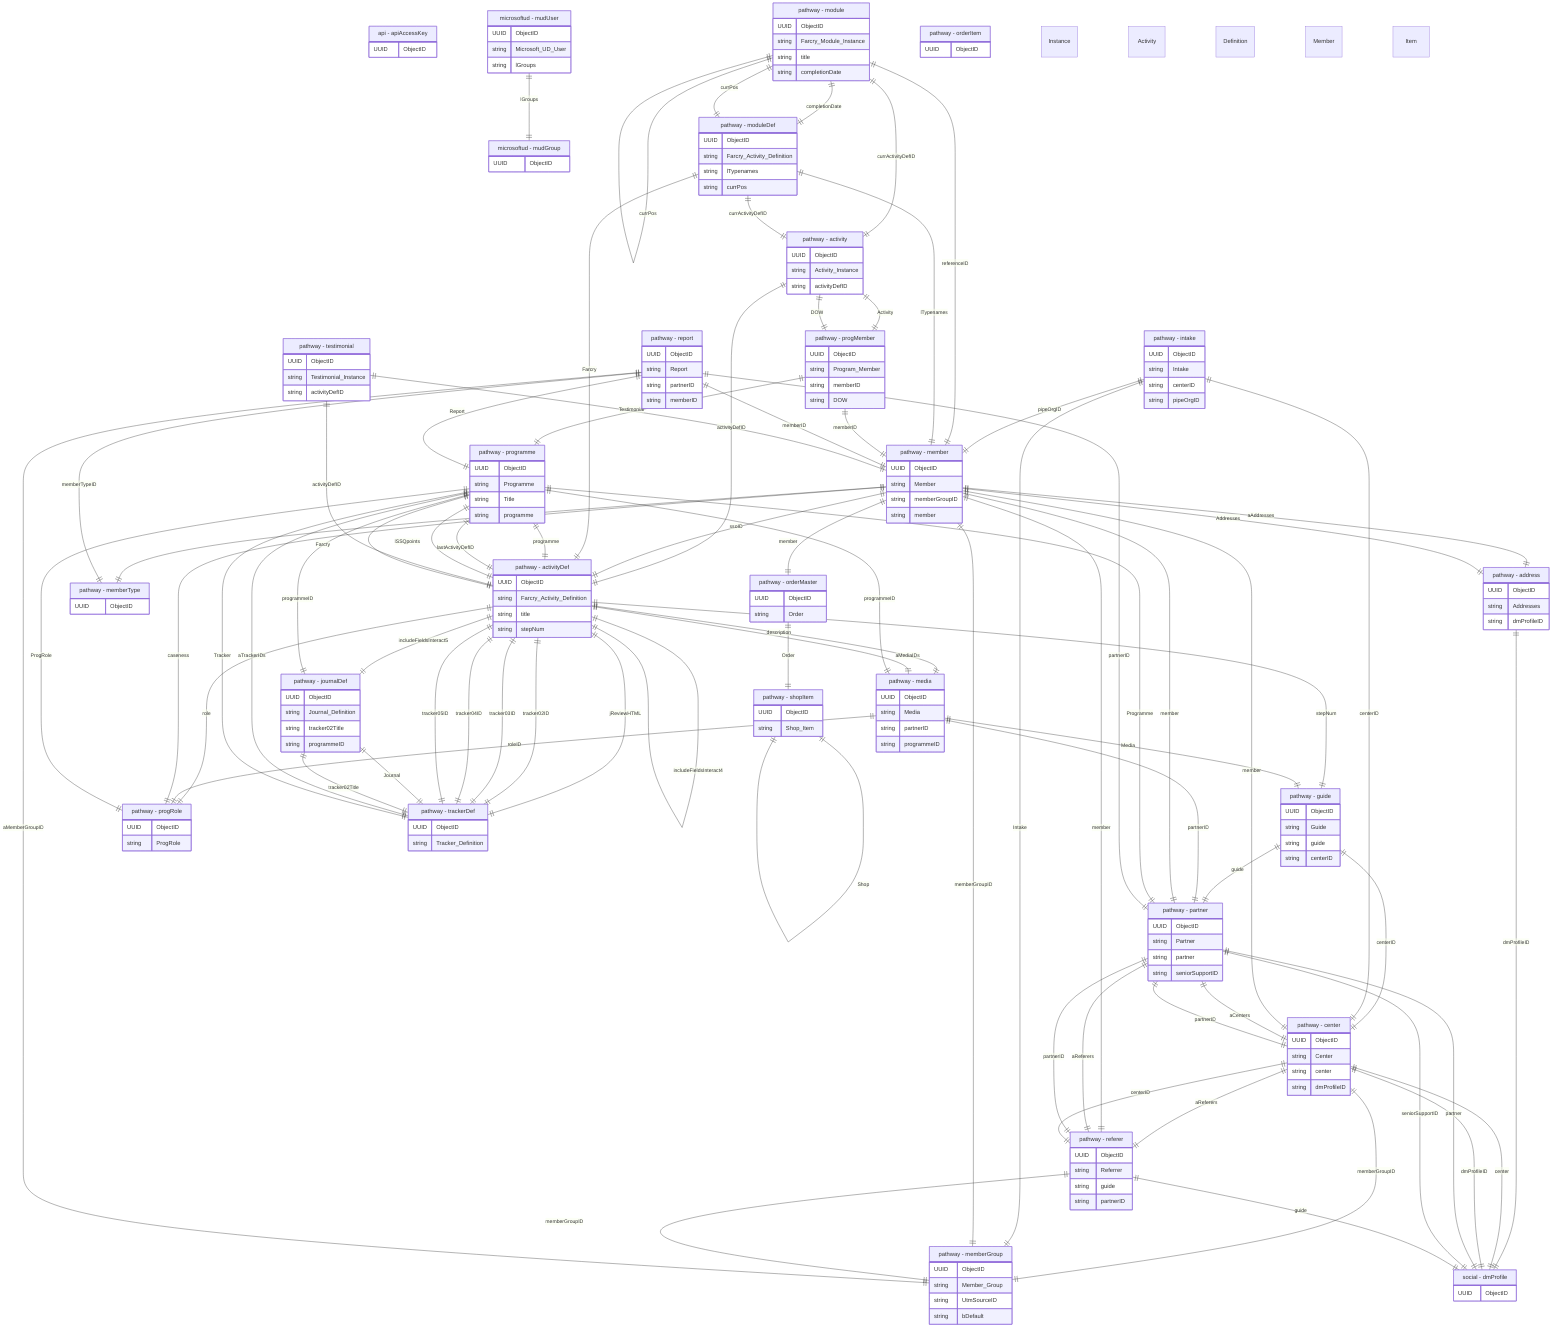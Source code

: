 erDiagram
    "api - apiAccessKey" {
        UUID ObjectID
    }

    "microsoftud - mudGroup" {
        UUID ObjectID
    }

    "microsoftud - mudUser" {
        UUID ObjectID
        string Microsoft_UD_User
        string lGroups
    }

    "pathway - activity" {
        UUID ObjectID
        string Activity_Instance
        string activityDefID
    }

    "pathway - activityDef" {
        UUID ObjectID
        string Farcry_Activity_Definition
        string title
        string stepNum
    }

    "pathway - address" {
        UUID ObjectID
        string Addresses
        string dmProfileID
    }

    "pathway - center" {
        UUID ObjectID
        string Center
        string center
        string dmProfileID
    }

    "pathway - guide" {
        UUID ObjectID
        string Guide
        string guide
        string centerID
    }

    "pathway - intake" {
        UUID ObjectID
        string Intake
        string centerID
        string pipeOrgID
    }

    "pathway - journalDef" {
        UUID ObjectID
        string Journal_Definition
        string tracker02Title
        string programmeID
    }

    "pathway - media" {
        UUID ObjectID
        string Media
        string partnerID
        string programmeID
    }

    "pathway - member" {
        UUID ObjectID
        string Member
        string memberGroupID
        string member
    }

    "pathway - memberGroup" {
        UUID ObjectID
        string Member_Group
        string UtmSourceID
        string bDefault
    }

    "pathway - memberType" {
        UUID ObjectID
    }

    "pathway - module" {
        UUID ObjectID
        string Farcry_Module_Instance
        string title
        string completionDate
    }

    "pathway - moduleDef" {
        UUID ObjectID
        string Farcry_Activity_Definition
        string lTypenames
        string currPos
    }

    "pathway - orderItem" {
        UUID ObjectID
    }

    "pathway - orderMaster" {
        UUID ObjectID
        string Order
    }

    "pathway - partner" {
        UUID ObjectID
        string Partner
        string partner
        string seniorSupportID
    }

    "pathway - progMember" {
        UUID ObjectID
        string Program_Member
        string memberID
        string DOW
    }

    "pathway - programme" {
        UUID ObjectID
        string Programme
        string Title
        string programme
    }

    "pathway - progRole" {
        UUID ObjectID
        string ProgRole
    }

    "pathway - referer" {
        UUID ObjectID
        string Referrer
        string guide
        string partnerID
    }

    "pathway - report" {
        UUID ObjectID
        string Report
        string partnerID
        string memberID
    }

    "pathway - shopItem" {
        UUID ObjectID
        string Shop_Item
    }

    "pathway - testimonial" {
        UUID ObjectID
        string Testimonial_Instance
        string activityDefID
    }

    "pathway - trackerDef" {
        UUID ObjectID
        string Tracker_Definition
    }

    "social - dmProfile" {
        UUID ObjectID
    }

    %% Direct FK Relationships
    "microsoftud - mudUser" ||--|| "microsoftud - mudGroup" : lGroups
    "pathway - activity" ||--|| "pathway - progMember" : Activity Instance
    "pathway - activity" ||--|| "pathway - activityDef" : activityDefID
    "pathway - activityDef" ||--|| "pathway - programme" : Farcry Activity Definition
    "pathway - activityDef" ||--|| "pathway - guide" : stepNum
    "pathway - activityDef" ||--|| "pathway - progRole" : role
    "pathway - activityDef" ||--|| "pathway - activityDef" : onEndID
    "pathway - activityDef" ||--|| "pathway - media" : description
    "pathway - activityDef" ||--|| "pathway - activityDef" : aCuePointActivities
    "pathway - activityDef" ||--|| "pathway - media" : aMediaIDs
    "pathway - activityDef" ||--|| "pathway - activityDef" : releaseMedia
    "pathway - activityDef" ||--|| "pathway - activityDef" : includeFieldsInteract1
    "pathway - activityDef" ||--|| "pathway - activityDef" : includeFieldsInteract2
    "pathway - activityDef" ||--|| "pathway - activityDef" : includeFieldsInteract3
    "pathway - activityDef" ||--|| "pathway - activityDef" : includeFieldsInteract4
    "pathway - activityDef" ||--|| "pathway - journalDef" : includeFieldsInteract5
    "pathway - activityDef" ||--|| "pathway - trackerDef" : jReviewHTML
    "pathway - activityDef" ||--|| "pathway - trackerDef" : tracker02ID
    "pathway - activityDef" ||--|| "pathway - trackerDef" : tracker03ID
    "pathway - activityDef" ||--|| "pathway - trackerDef" : tracker04ID
    "pathway - activityDef" ||--|| "pathway - trackerDef" : tracker05ID
    "pathway - address" ||--|| "pathway - member" : Addresses
    "pathway - address" ||--|| "social - dmProfile" : dmProfileID
    "pathway - center" ||--|| "social - dmProfile" : center
    "pathway - center" ||--|| "social - dmProfile" : dmProfileID
    "pathway - center" ||--|| "pathway - partner" : partnerID
    "pathway - center" ||--|| "pathway - memberGroup" : memberGroupID
    "pathway - center" ||--|| "pathway - referer" : aReferers
    "pathway - guide" ||--|| "pathway - partner" : guide
    "pathway - guide" ||--|| "pathway - center" : centerID
    "pathway - intake" ||--|| "pathway - memberGroup" : Intake
    "pathway - intake" ||--|| "pathway - center" : centerID
    "pathway - intake" ||--|| "pathway - member" : pipeOrgID
    "pathway - journalDef" ||--|| "pathway - trackerDef" : Journal Definition
    "pathway - journalDef" ||--|| "pathway - trackerDef" : tracker02Title
    "pathway - journalDef" ||--|| "pathway - programme" : programmeID
    "pathway - media" ||--|| "pathway - guide" : Media
    "pathway - media" ||--|| "pathway - partner" : partnerID
    "pathway - media" ||--|| "pathway - programme" : programmeID
    "pathway - media" ||--|| "pathway - progRole" : roleID
    "pathway - member" ||--|| "pathway - memberType" : Member
    "pathway - member" ||--|| "pathway - memberGroup" : memberGroupID
    "pathway - member" ||--|| "pathway - partner" : member
    "pathway - member" ||--|| "pathway - center" : member
    "pathway - member" ||--|| "pathway - referer" : member
    "pathway - member" ||--|| "pathway - orderMaster" : member
    "pathway - member" ||--|| "pathway - address" : aAddresses
    "pathway - member" ||--|| "pathway - activityDef" : ssoID
    "pathway - member" ||--|| "pathway - progRole" : caseness
    "pathway - module" ||--|| "pathway - moduleDef" : completionDate
    "pathway - module" ||--|| "pathway - member" : referenceID
    "pathway - module" ||--|| "pathway - module" : currPos
    "pathway - module" ||--|| "pathway - activity" : currActivityDefID
    "pathway - moduleDef" ||--|| "pathway - activityDef" : Farcry Activity Definition
    "pathway - moduleDef" ||--|| "pathway - member" : lTypenames
    "pathway - moduleDef" ||--|| "pathway - module" : currPos
    "pathway - moduleDef" ||--|| "pathway - activity" : currActivityDefID
    "pathway - orderMaster" ||--|| "pathway - shopItem" : Order
    "pathway - partner" ||--|| "social - dmProfile" : partner
    "pathway - partner" ||--|| "social - dmProfile" : seniorSupportID
    "pathway - partner" ||--|| "pathway - center" : aCenters
    "pathway - partner" ||--|| "pathway - referer" : aReferers
    "pathway - progMember" ||--|| "pathway - programme" : Program Member
    "pathway - progMember" ||--|| "pathway - member" : memberID
    "pathway - progMember" ||--|| "pathway - activity" : DOW
    "pathway - programme" ||--|| "pathway - partner" : Programme
    "pathway - programme" ||--|| "pathway - activityDef" : programme
    "pathway - programme" ||--|| "pathway - activityDef" : lastActivityDefID
    "pathway - programme" ||--|| "pathway - activityDef" : lSSQpoints
    "pathway - programme" ||--|| "pathway - trackerDef" : aTrackerIDs
    "pathway - progRole" ||--|| "pathway - programme" : ProgRole
    "pathway - referer" ||--|| "social - dmProfile" : guide
    "pathway - referer" ||--|| "pathway - partner" : partnerID
    "pathway - referer" ||--|| "pathway - memberGroup" : memberGroupID
    "pathway - referer" ||--|| "pathway - center" : centerID
    "pathway - report" ||--|| "pathway - programme" : Report
    "pathway - report" ||--|| "pathway - partner" : partnerID
    "pathway - report" ||--|| "pathway - member" : memberID
    "pathway - report" ||--|| "pathway - memberType" : memberTypeID
    "pathway - report" ||--|| "pathway - memberGroup" : aMemberGroupID
    "pathway - shopItem" ||--|| "pathway - shopItem" : Shop Item
    "pathway - testimonial" ||--|| "pathway - member" : Testimonial Instance
    "pathway - testimonial" ||--|| "pathway - activityDef" : activityDefID
    "pathway - trackerDef" ||--|| "pathway - programme" : Tracker Definition

    %% Join Table Relationships